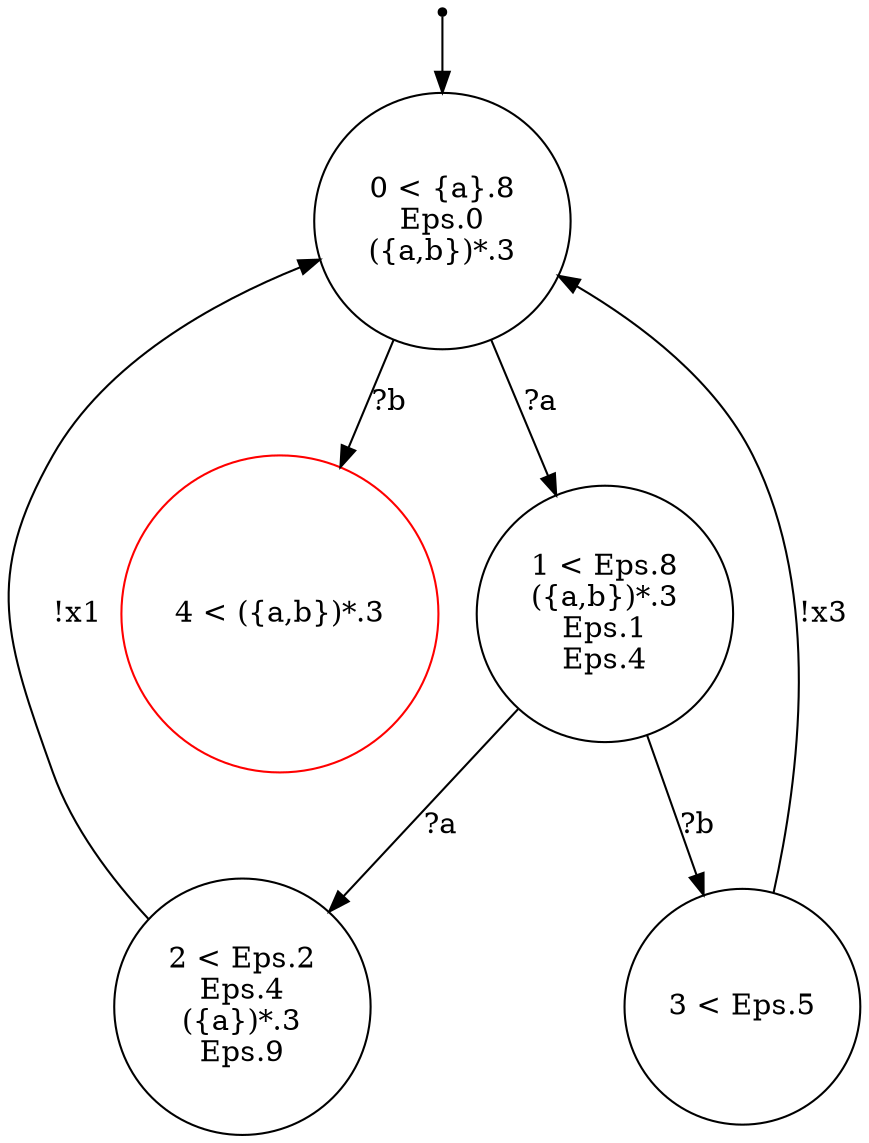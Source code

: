 digraph {
 node [shape=point] ENTRY
 node [shape=circle]
1 [label="1 < Eps.8
({a,b})*.3
Eps.1
Eps.4
"]
0 [label="0 < {a}.8
Eps.0
({a,b})*.3
"]
2 [label="2 < Eps.2
Eps.4
({a})*.3
Eps.9
"]
3 [label="3 < Eps.5
"]
4 [label="4 < ({a,b})*.3
" color="red"]
ENTRY -> 0
1 -> 2 [label="?a"]
1 -> 3 [label="?b"]
0 -> 1 [label="?a"]
3 -> 0 [label="!x3"]
2 -> 0 [label="!x1"]
0 -> 4 [label="?b"]

}